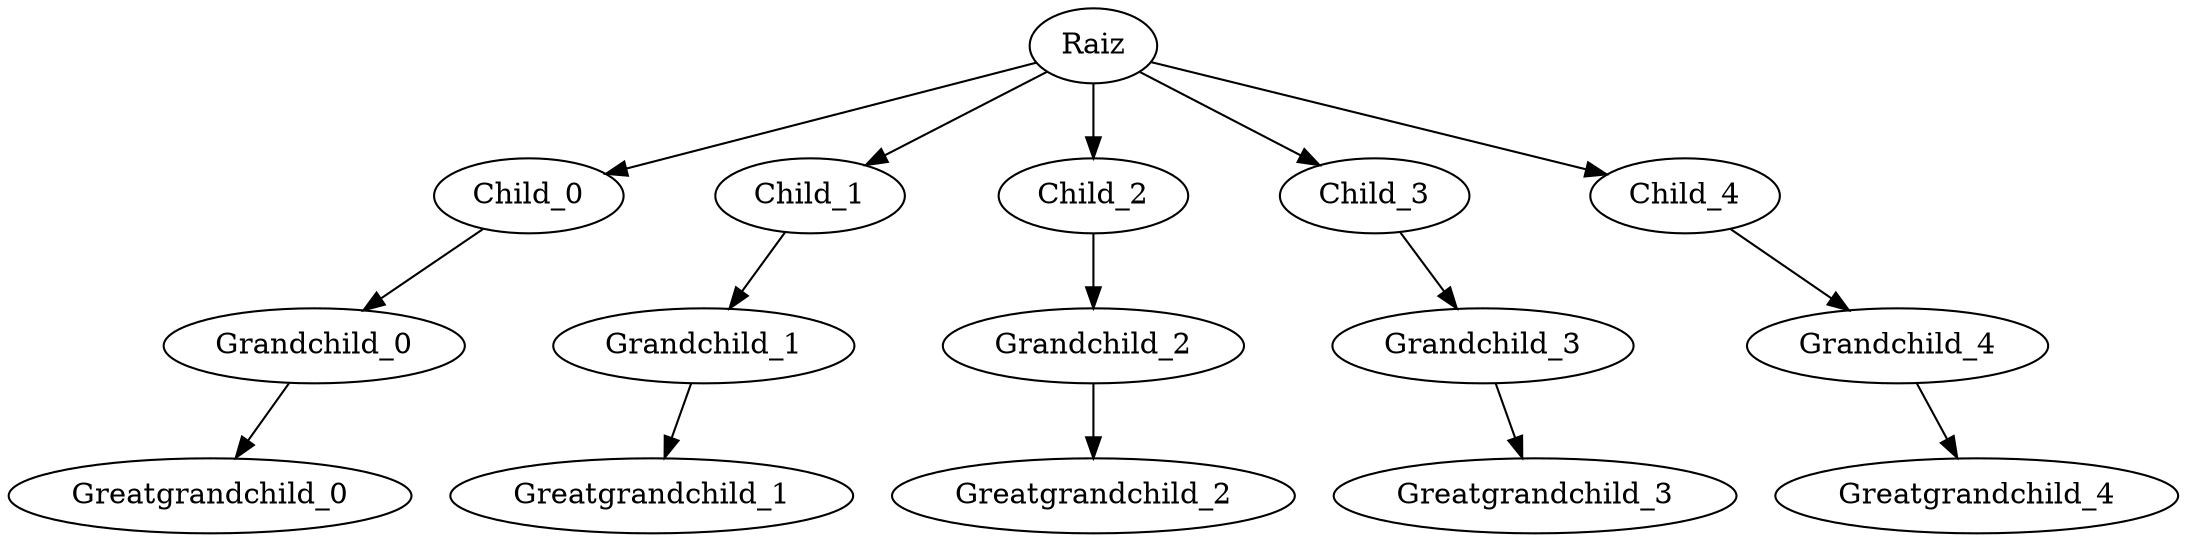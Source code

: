 strict digraph "" {
	Raiz -> Child_0;
	Raiz -> Child_1;
	Raiz -> Child_2;
	Raiz -> Child_3;
	Raiz -> Child_4;
	Child_0 -> Grandchild_0;
	Grandchild_0 -> Greatgrandchild_0;
	Child_1 -> Grandchild_1;
	Grandchild_1 -> Greatgrandchild_1;
	Child_2 -> Grandchild_2;
	Grandchild_2 -> Greatgrandchild_2;
	Child_3 -> Grandchild_3;
	Grandchild_3 -> Greatgrandchild_3;
	Child_4 -> Grandchild_4;
	Grandchild_4 -> Greatgrandchild_4;
}
